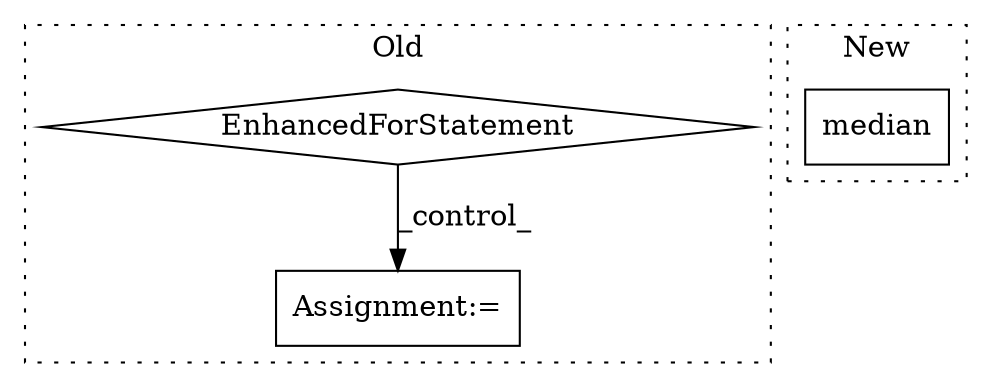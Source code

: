 digraph G {
subgraph cluster0 {
1 [label="EnhancedForStatement" a="70" s="7130,7210" l="53,2" shape="diamond"];
3 [label="Assignment:=" a="7" s="7221" l="1" shape="box"];
label = "Old";
style="dotted";
}
subgraph cluster1 {
2 [label="median" a="32" s="6896,6924" l="7,1" shape="box"];
label = "New";
style="dotted";
}
1 -> 3 [label="_control_"];
}